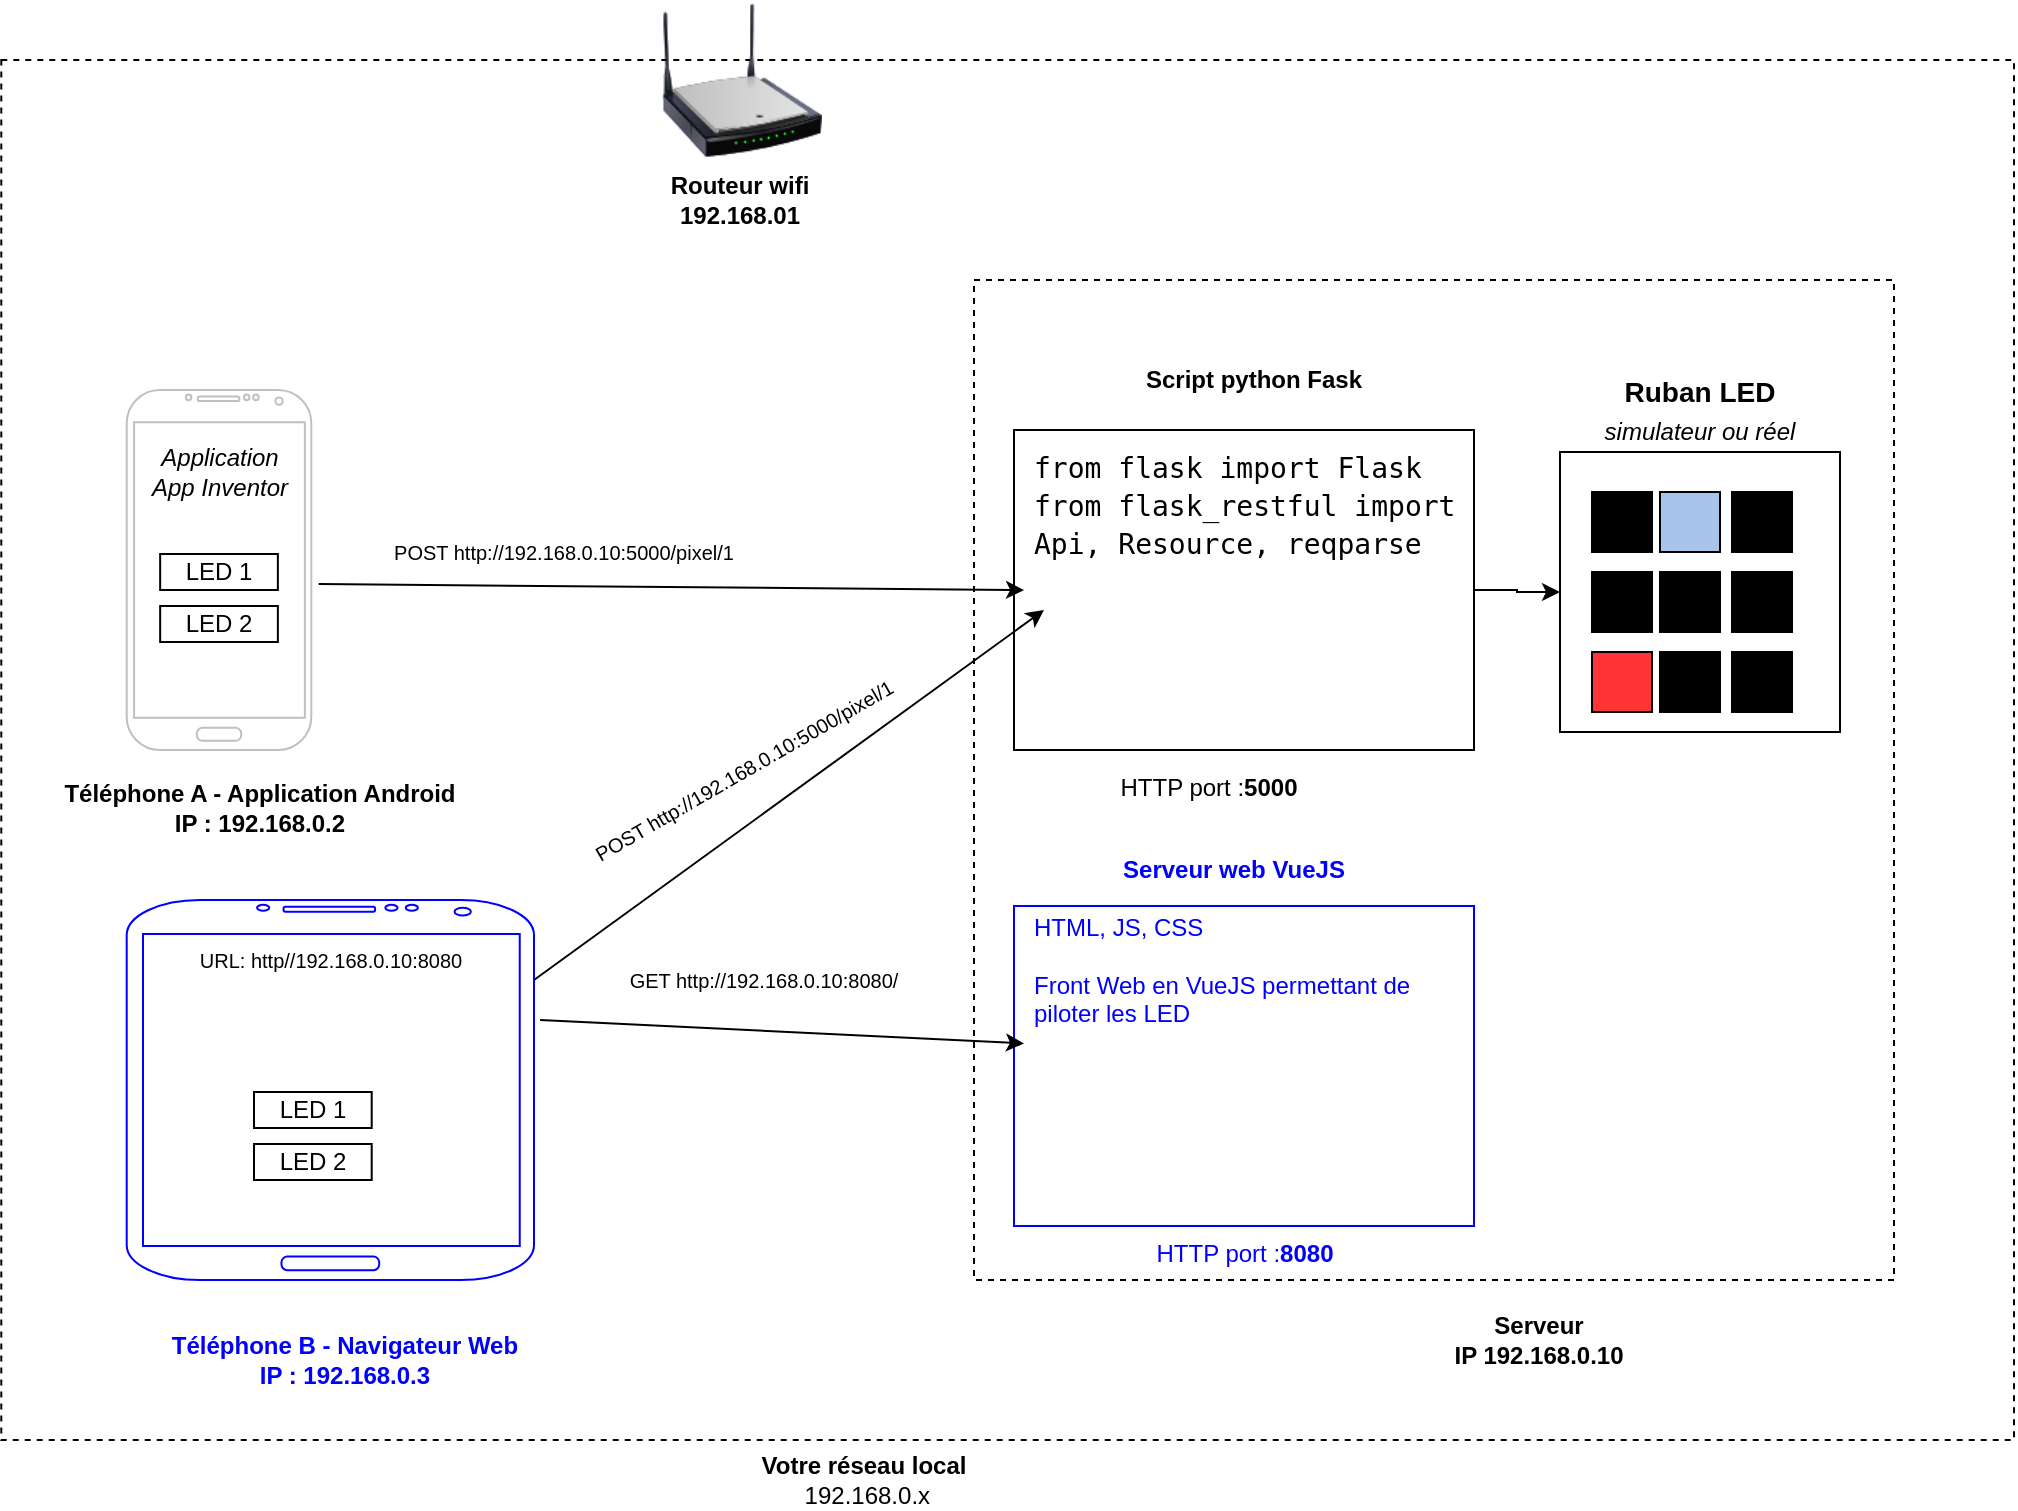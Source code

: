 <mxfile version="12.9.14" type="device"><diagram id="I7Ig4-U-rVEmNJkQza2B" name="Page-1"><mxGraphModel dx="1422" dy="782" grid="1" gridSize="10" guides="1" tooltips="1" connect="1" arrows="1" fold="1" page="1" pageScale="1" pageWidth="827" pageHeight="1169" math="0" shadow="0"><root><mxCell id="0"/><mxCell id="1" parent="0"/><mxCell id="6765MagKXi67LpYMXbvA-31" value="" style="rounded=0;whiteSpace=wrap;html=1;strokeColor=#000000;fillColor=#FFFFFF;dashed=1;" vertex="1" parent="1"><mxGeometry x="63.65" y="60" width="1006.35" height="690" as="geometry"/></mxCell><mxCell id="6765MagKXi67LpYMXbvA-19" value="" style="rounded=0;whiteSpace=wrap;html=1;dashed=1;" vertex="1" parent="1"><mxGeometry x="550" y="170" width="460" height="500" as="geometry"/></mxCell><mxCell id="6765MagKXi67LpYMXbvA-1" value="" style="whiteSpace=wrap;html=1;aspect=fixed;" vertex="1" parent="1"><mxGeometry x="843" y="256" width="140" height="140" as="geometry"/></mxCell><mxCell id="6765MagKXi67LpYMXbvA-2" value="" style="whiteSpace=wrap;html=1;aspect=fixed;fillColor=#000000;" vertex="1" parent="1"><mxGeometry x="859" y="276" width="30" height="30" as="geometry"/></mxCell><mxCell id="6765MagKXi67LpYMXbvA-3" value="" style="whiteSpace=wrap;html=1;aspect=fixed;strokeColor=#000000;fillColor=#A9C4EB;" vertex="1" parent="1"><mxGeometry x="893" y="276" width="30" height="30" as="geometry"/></mxCell><mxCell id="6765MagKXi67LpYMXbvA-4" value="" style="whiteSpace=wrap;html=1;aspect=fixed;strokeColor=#000000;fillColor=#000000;" vertex="1" parent="1"><mxGeometry x="929" y="276" width="30" height="30" as="geometry"/></mxCell><mxCell id="6765MagKXi67LpYMXbvA-5" value="" style="whiteSpace=wrap;html=1;aspect=fixed;strokeColor=#000000;fillColor=#000000;" vertex="1" parent="1"><mxGeometry x="859" y="316" width="30" height="30" as="geometry"/></mxCell><mxCell id="6765MagKXi67LpYMXbvA-6" value="" style="whiteSpace=wrap;html=1;aspect=fixed;strokeColor=#000000;fillColor=#000000;" vertex="1" parent="1"><mxGeometry x="893" y="316" width="30" height="30" as="geometry"/></mxCell><mxCell id="6765MagKXi67LpYMXbvA-7" value="" style="whiteSpace=wrap;html=1;aspect=fixed;strokeColor=#000000;fillColor=#000000;" vertex="1" parent="1"><mxGeometry x="929" y="316" width="30" height="30" as="geometry"/></mxCell><mxCell id="6765MagKXi67LpYMXbvA-8" value="" style="whiteSpace=wrap;html=1;aspect=fixed;strokeColor=#000000;fillColor=#FF3333;" vertex="1" parent="1"><mxGeometry x="859" y="356" width="30" height="30" as="geometry"/></mxCell><mxCell id="6765MagKXi67LpYMXbvA-9" value="" style="whiteSpace=wrap;html=1;aspect=fixed;strokeColor=#000000;fillColor=#000000;" vertex="1" parent="1"><mxGeometry x="893" y="356" width="30" height="30" as="geometry"/></mxCell><mxCell id="6765MagKXi67LpYMXbvA-10" value="" style="whiteSpace=wrap;html=1;aspect=fixed;strokeColor=#000000;fillColor=#000000;" vertex="1" parent="1"><mxGeometry x="929" y="356" width="30" height="30" as="geometry"/></mxCell><mxCell id="6765MagKXi67LpYMXbvA-11" value="&lt;b&gt;&lt;font style=&quot;font-size: 14px&quot;&gt;Ruban LED&lt;br&gt;&lt;/font&gt;&lt;/b&gt;" style="text;html=1;strokeColor=none;fillColor=none;align=center;verticalAlign=middle;whiteSpace=wrap;rounded=0;" vertex="1" parent="1"><mxGeometry x="863" y="216" width="100" height="20" as="geometry"/></mxCell><mxCell id="6765MagKXi67LpYMXbvA-16" value="&lt;i&gt;simulateur ou réel&lt;/i&gt;" style="text;html=1;strokeColor=none;fillColor=none;align=center;verticalAlign=middle;whiteSpace=wrap;rounded=0;" vertex="1" parent="1"><mxGeometry x="833" y="236" width="160" height="20" as="geometry"/></mxCell><mxCell id="6765MagKXi67LpYMXbvA-20" value="&lt;div&gt;&lt;b&gt;Serveur&lt;/b&gt;&lt;/div&gt;&lt;div&gt;&lt;b&gt;IP 192.168.0.10 &lt;/b&gt;&lt;/div&gt;" style="text;html=1;strokeColor=none;fillColor=none;align=center;verticalAlign=middle;whiteSpace=wrap;rounded=0;dashed=1;" vertex="1" parent="1"><mxGeometry x="750" y="680" width="165" height="40" as="geometry"/></mxCell><mxCell id="6765MagKXi67LpYMXbvA-25" style="edgeStyle=orthogonalEdgeStyle;rounded=0;orthogonalLoop=1;jettySize=auto;html=1;exitX=1;exitY=0.5;exitDx=0;exitDy=0;" edge="1" parent="1" source="6765MagKXi67LpYMXbvA-21" target="6765MagKXi67LpYMXbvA-1"><mxGeometry relative="1" as="geometry"/></mxCell><mxCell id="6765MagKXi67LpYMXbvA-21" value="" style="rounded=0;whiteSpace=wrap;html=1;" vertex="1" parent="1"><mxGeometry x="570" y="245" width="230" height="160" as="geometry"/></mxCell><mxCell id="6765MagKXi67LpYMXbvA-22" value="&lt;div style=&quot;font-family: &amp;#34;droid sans mono&amp;#34; , &amp;#34;monospace&amp;#34; , monospace , &amp;#34;droid sans fallback&amp;#34; ; font-weight: normal ; font-size: 14px ; line-height: 19px&quot;&gt;&lt;div&gt;&lt;span&gt;from&lt;/span&gt;&lt;span&gt; flask &lt;/span&gt;&lt;span&gt;import&lt;/span&gt;&lt;span&gt; Flask&lt;/span&gt;&lt;/div&gt;&lt;div&gt;&lt;span&gt;from&lt;/span&gt;&lt;span&gt; flask_restful &lt;/span&gt;&lt;span&gt;import&lt;/span&gt;&lt;span&gt; Api, Resource, reqparse&lt;/span&gt;&lt;/div&gt;&lt;/div&gt;" style="text;html=1;strokeColor=none;fillColor=none;spacing=5;spacingTop=-20;whiteSpace=wrap;overflow=hidden;rounded=0;dashed=1;" vertex="1" parent="1"><mxGeometry x="575" y="265" width="220" height="120" as="geometry"/></mxCell><mxCell id="6765MagKXi67LpYMXbvA-26" value="&lt;b&gt;Script python Fask&lt;/b&gt;" style="text;html=1;strokeColor=none;fillColor=none;align=center;verticalAlign=middle;whiteSpace=wrap;rounded=0;" vertex="1" parent="1"><mxGeometry x="620" y="205" width="140" height="30" as="geometry"/></mxCell><mxCell id="6765MagKXi67LpYMXbvA-27" value="HTTP port :&lt;b&gt;5000&lt;/b&gt;" style="text;html=1;align=center;verticalAlign=middle;resizable=0;points=[];autosize=1;" vertex="1" parent="1"><mxGeometry x="607" y="414" width="120" height="20" as="geometry"/></mxCell><mxCell id="6765MagKXi67LpYMXbvA-33" value="" style="image;html=1;labelBackgroundColor=#ffffff;image=img/lib/clip_art/networking/Wireless_Router_N_128x128.png;strokeColor=#000000;fillColor=#FFFFFF;" vertex="1" parent="1"><mxGeometry x="394" y="30" width="80" height="80" as="geometry"/></mxCell><mxCell id="6765MagKXi67LpYMXbvA-34" value="&lt;b&gt;Routeur wifi 192.168.01&lt;/b&gt;" style="text;html=1;strokeColor=none;fillColor=none;align=center;verticalAlign=middle;whiteSpace=wrap;rounded=0;dashed=1;" vertex="1" parent="1"><mxGeometry x="370" y="120" width="126" height="20" as="geometry"/></mxCell><mxCell id="6765MagKXi67LpYMXbvA-35" value="" style="verticalLabelPosition=bottom;verticalAlign=top;html=1;shadow=0;dashed=0;strokeWidth=1;shape=mxgraph.android.phone2;strokeColor=#c0c0c0;fillColor=#FFFFFF;" vertex="1" parent="1"><mxGeometry x="126.35" y="225" width="92.31" height="180" as="geometry"/></mxCell><mxCell id="6765MagKXi67LpYMXbvA-36" value="&lt;b&gt;Votre réseau local&lt;br&gt;&lt;/b&gt;&amp;nbsp;192.168.0.x" style="text;html=1;strokeColor=none;fillColor=none;align=center;verticalAlign=middle;whiteSpace=wrap;rounded=0;" vertex="1" parent="1"><mxGeometry x="420" y="760" width="150" height="20" as="geometry"/></mxCell><mxCell id="6765MagKXi67LpYMXbvA-37" value="&lt;div&gt;&lt;b&gt;Téléphone A - Application Android&lt;br&gt;&lt;/b&gt;&lt;/div&gt;&lt;div&gt;&lt;b&gt;IP : 192.168.0.2&lt;br&gt;&lt;/b&gt;&lt;/div&gt;" style="text;html=1;strokeColor=none;fillColor=none;align=center;verticalAlign=middle;whiteSpace=wrap;rounded=0;dashed=1;" vertex="1" parent="1"><mxGeometry x="67.51" y="414" width="250" height="40" as="geometry"/></mxCell><mxCell id="6765MagKXi67LpYMXbvA-38" value="&lt;i&gt;Application App Inventor&lt;br&gt;&lt;/i&gt;" style="text;html=1;strokeColor=none;fillColor=none;align=center;verticalAlign=middle;whiteSpace=wrap;rounded=0;dashed=1;" vertex="1" parent="1"><mxGeometry x="130.68" y="256" width="83.65" height="20" as="geometry"/></mxCell><mxCell id="6765MagKXi67LpYMXbvA-39" value="LED 1" style="rounded=0;whiteSpace=wrap;html=1;strokeColor=#000000;fillColor=#FFFFFF;" vertex="1" parent="1"><mxGeometry x="143.08" y="307" width="58.85" height="18" as="geometry"/></mxCell><mxCell id="6765MagKXi67LpYMXbvA-40" value="LED 2" style="rounded=0;whiteSpace=wrap;html=1;strokeColor=#000000;fillColor=#FFFFFF;" vertex="1" parent="1"><mxGeometry x="143.08" y="333" width="58.85" height="18" as="geometry"/></mxCell><mxCell id="6765MagKXi67LpYMXbvA-41" value="" style="endArrow=classic;html=1;exitX=1.04;exitY=0.539;exitDx=0;exitDy=0;exitPerimeter=0;entryX=0;entryY=0.5;entryDx=0;entryDy=0;" edge="1" parent="1" source="6765MagKXi67LpYMXbvA-35" target="6765MagKXi67LpYMXbvA-22"><mxGeometry width="50" height="50" relative="1" as="geometry"><mxPoint x="210" y="245" as="sourcePoint"/><mxPoint x="260" y="195" as="targetPoint"/></mxGeometry></mxCell><mxCell id="6765MagKXi67LpYMXbvA-42" value="&lt;font style=&quot;font-size: 10px&quot;&gt;POST http://192.168.0.10:5000/pixel/1&lt;br&gt;&lt;/font&gt;" style="text;html=1;strokeColor=none;fillColor=none;align=center;verticalAlign=middle;whiteSpace=wrap;rounded=0;" vertex="1" parent="1"><mxGeometry x="230.2" y="296" width="230" height="20" as="geometry"/></mxCell><mxCell id="6765MagKXi67LpYMXbvA-46" value="" style="verticalLabelPosition=bottom;verticalAlign=top;html=1;shadow=0;dashed=0;strokeWidth=1;shape=mxgraph.android.phone2;strokeColor=#0000FF;fillColor=#FFFFFF;fontColor=#0000FF;" vertex="1" parent="1"><mxGeometry x="126.35" y="480" width="203.65" height="190" as="geometry"/></mxCell><mxCell id="6765MagKXi67LpYMXbvA-47" value="&lt;div&gt;&lt;b&gt;Téléphone B - Navigateur Web&lt;br&gt;&lt;/b&gt;&lt;/div&gt;&lt;div&gt;&lt;b&gt;IP : 192.168.0.3&lt;/b&gt;&lt;/div&gt;" style="text;html=1;strokeColor=none;fillColor=none;align=center;verticalAlign=middle;whiteSpace=wrap;rounded=0;dashed=1;fontColor=#0000FF;" vertex="1" parent="1"><mxGeometry x="126.35" y="690" width="219.33" height="40" as="geometry"/></mxCell><mxCell id="6765MagKXi67LpYMXbvA-48" value="" style="rounded=0;whiteSpace=wrap;html=1;strokeColor=#0000FF;" vertex="1" parent="1"><mxGeometry x="570" y="483" width="230" height="160" as="geometry"/></mxCell><mxCell id="6765MagKXi67LpYMXbvA-49" value="&lt;font color=&quot;#0000FF&quot;&gt;HTTP port :&lt;b&gt;8080&lt;/b&gt;&lt;/font&gt;" style="text;html=1;align=center;verticalAlign=middle;resizable=0;points=[];autosize=1;" vertex="1" parent="1"><mxGeometry x="625" y="647" width="120" height="20" as="geometry"/></mxCell><mxCell id="6765MagKXi67LpYMXbvA-50" value="&lt;div&gt;&lt;font color=&quot;#0000FF&quot;&gt;HTML, JS, CSS&lt;/font&gt;&lt;/div&gt;&lt;div&gt;&lt;font color=&quot;#0000FF&quot;&gt;&lt;br&gt;&lt;/font&gt;&lt;/div&gt;&lt;div&gt;&lt;font color=&quot;#0000FF&quot;&gt;Front Web en VueJS permettant de piloter les LED&lt;br&gt;&lt;/font&gt;&lt;/div&gt;" style="text;html=1;strokeColor=none;fillColor=none;spacing=5;spacingTop=-20;whiteSpace=wrap;overflow=hidden;rounded=0;dashed=1;" vertex="1" parent="1"><mxGeometry x="575" y="497" width="220" height="120" as="geometry"/></mxCell><mxCell id="6765MagKXi67LpYMXbvA-51" value="&lt;font style=&quot;font-size: 10px&quot;&gt;URL: http//192.168.0.10:8080&lt;/font&gt;" style="text;html=1;strokeColor=none;fillColor=none;align=center;verticalAlign=middle;whiteSpace=wrap;rounded=0;dashed=1;" vertex="1" parent="1"><mxGeometry x="138.85" y="500" width="178.66" height="20" as="geometry"/></mxCell><mxCell id="6765MagKXi67LpYMXbvA-56" value="LED 1" style="rounded=0;whiteSpace=wrap;html=1;strokeColor=#000000;fillColor=#FFFFFF;" vertex="1" parent="1"><mxGeometry x="190" y="576" width="58.85" height="18" as="geometry"/></mxCell><mxCell id="6765MagKXi67LpYMXbvA-57" value="LED 2" style="rounded=0;whiteSpace=wrap;html=1;strokeColor=#000000;fillColor=#FFFFFF;" vertex="1" parent="1"><mxGeometry x="190" y="602" width="58.85" height="18" as="geometry"/></mxCell><mxCell id="6765MagKXi67LpYMXbvA-58" value="" style="endArrow=classic;html=1;fontColor=#0000FF;exitX=1.015;exitY=0.316;exitDx=0;exitDy=0;exitPerimeter=0;" edge="1" parent="1" source="6765MagKXi67LpYMXbvA-46" target="6765MagKXi67LpYMXbvA-50"><mxGeometry width="50" height="50" relative="1" as="geometry"><mxPoint x="390" y="440" as="sourcePoint"/><mxPoint x="440" y="390" as="targetPoint"/></mxGeometry></mxCell><mxCell id="6765MagKXi67LpYMXbvA-59" value="&lt;font style=&quot;font-size: 10px&quot;&gt;GET http://192.168.0.10:8080/&lt;br&gt;&lt;/font&gt;" style="text;html=1;strokeColor=none;fillColor=none;align=center;verticalAlign=middle;whiteSpace=wrap;rounded=0;" vertex="1" parent="1"><mxGeometry x="330" y="510" width="230" height="20" as="geometry"/></mxCell><mxCell id="6765MagKXi67LpYMXbvA-60" value="" style="endArrow=classic;html=1;exitX=0;exitY=0.5;exitDx=0;exitDy=0;entryX=0;entryY=0.5;entryDx=0;entryDy=0;" edge="1" parent="1" source="6765MagKXi67LpYMXbvA-59"><mxGeometry width="50" height="50" relative="1" as="geometry"><mxPoint x="232.352" y="332.02" as="sourcePoint"/><mxPoint x="585" y="335" as="targetPoint"/></mxGeometry></mxCell><mxCell id="6765MagKXi67LpYMXbvA-61" value="&lt;font style=&quot;font-size: 10px&quot;&gt;POST http://192.168.0.10:5000/pixel/1&lt;br&gt;&lt;/font&gt;" style="text;html=1;strokeColor=none;fillColor=none;align=center;verticalAlign=middle;whiteSpace=wrap;rounded=0;rotation=-30;" vertex="1" parent="1"><mxGeometry x="320" y="405" width="230" height="20" as="geometry"/></mxCell><mxCell id="6765MagKXi67LpYMXbvA-62" value="&lt;font color=&quot;#0000FF&quot;&gt;&lt;b&gt;Serveur web VueJS&lt;br&gt;&lt;/b&gt;&lt;/font&gt;" style="text;html=1;strokeColor=none;fillColor=none;align=center;verticalAlign=middle;whiteSpace=wrap;rounded=0;" vertex="1" parent="1"><mxGeometry x="610" y="450" width="140" height="30" as="geometry"/></mxCell></root></mxGraphModel></diagram></mxfile>